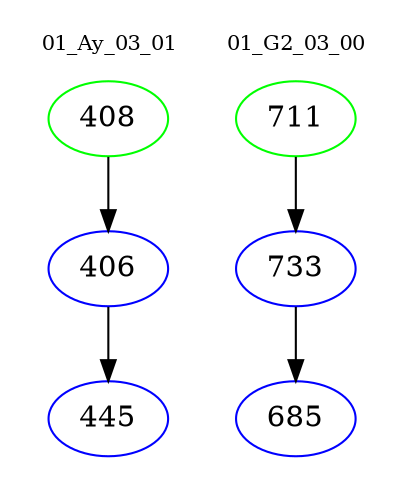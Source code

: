 digraph{
subgraph cluster_0 {
color = white
label = "01_Ay_03_01";
fontsize=10;
T0_408 [label="408", color="green"]
T0_408 -> T0_406 [color="black"]
T0_406 [label="406", color="blue"]
T0_406 -> T0_445 [color="black"]
T0_445 [label="445", color="blue"]
}
subgraph cluster_1 {
color = white
label = "01_G2_03_00";
fontsize=10;
T1_711 [label="711", color="green"]
T1_711 -> T1_733 [color="black"]
T1_733 [label="733", color="blue"]
T1_733 -> T1_685 [color="black"]
T1_685 [label="685", color="blue"]
}
}
